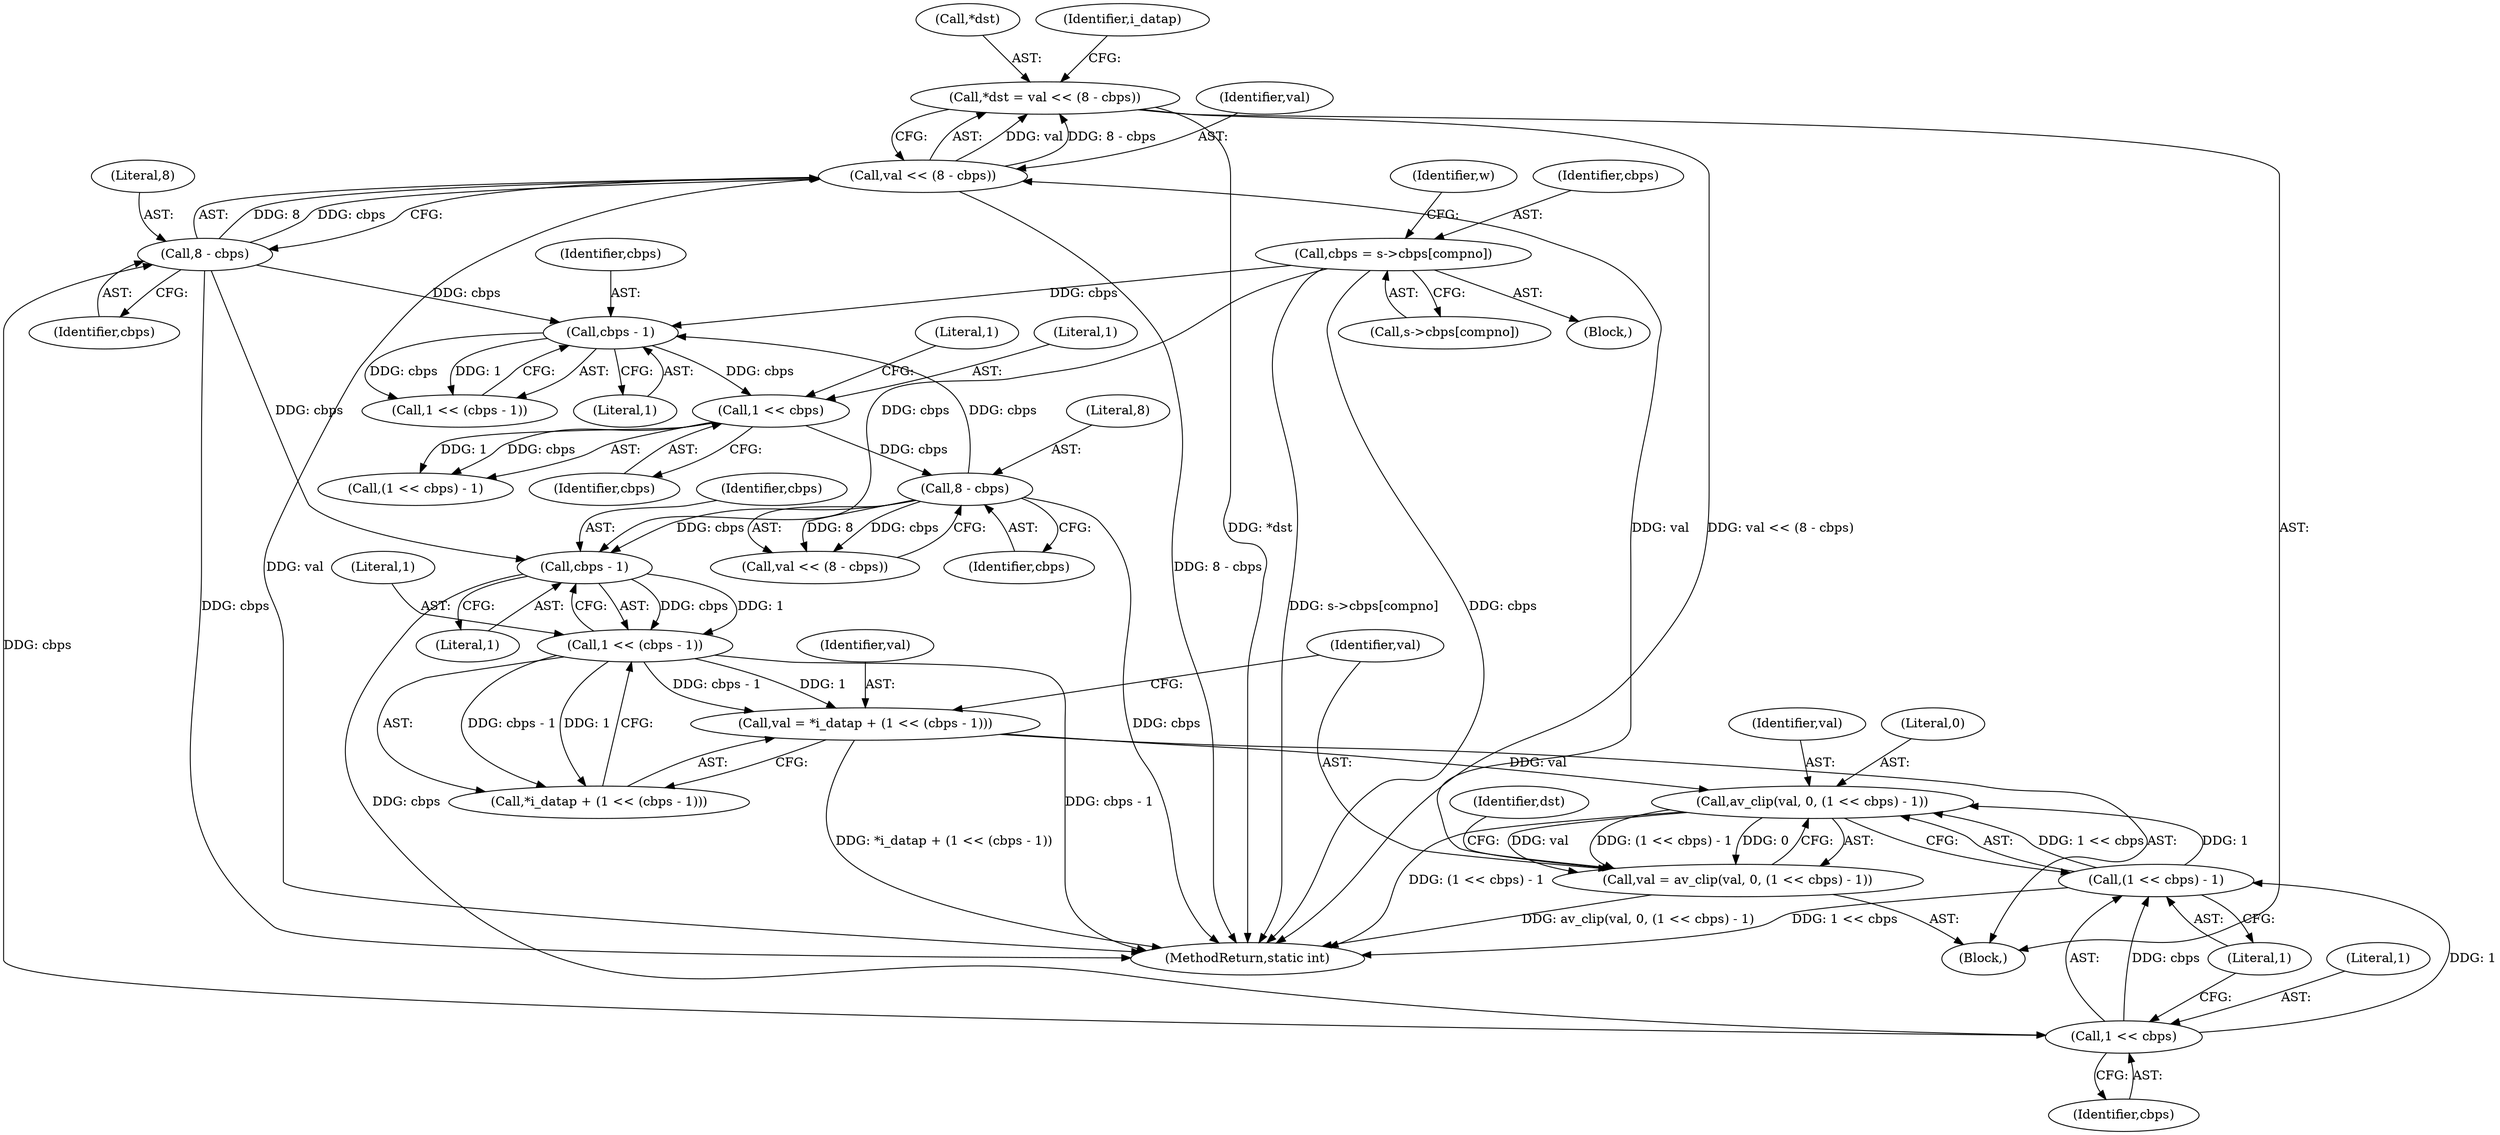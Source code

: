 digraph "0_FFmpeg_fe448cd28d674c3eff3072552eae366d0b659ce9@pointer" {
"1000751" [label="(Call,*dst = val << (8 - cbps))"];
"1000754" [label="(Call,val << (8 - cbps))"];
"1000741" [label="(Call,val = av_clip(val, 0, (1 << cbps) - 1))"];
"1000743" [label="(Call,av_clip(val, 0, (1 << cbps) - 1))"];
"1000731" [label="(Call,val = *i_datap + (1 << (cbps - 1)))"];
"1000736" [label="(Call,1 << (cbps - 1))"];
"1000738" [label="(Call,cbps - 1)"];
"1000756" [label="(Call,8 - cbps)"];
"1000747" [label="(Call,1 << cbps)"];
"1000708" [label="(Call,8 - cbps)"];
"1000699" [label="(Call,1 << cbps)"];
"1000690" [label="(Call,cbps - 1)"];
"1000504" [label="(Call,cbps = s->cbps[compno])"];
"1000746" [label="(Call,(1 << cbps) - 1)"];
"1000749" [label="(Identifier,cbps)"];
"1000731" [label="(Call,val = *i_datap + (1 << (cbps - 1)))"];
"1000752" [label="(Call,*dst)"];
"1000743" [label="(Call,av_clip(val, 0, (1 << cbps) - 1))"];
"1000706" [label="(Call,val << (8 - cbps))"];
"1000698" [label="(Call,(1 << cbps) - 1)"];
"1000758" [label="(Identifier,cbps)"];
"1000733" [label="(Call,*i_datap + (1 << (cbps - 1)))"];
"1000504" [label="(Call,cbps = s->cbps[compno])"];
"1000690" [label="(Call,cbps - 1)"];
"1000751" [label="(Call,*dst = val << (8 - cbps))"];
"1000747" [label="(Call,1 << cbps)"];
"1000746" [label="(Call,(1 << cbps) - 1)"];
"1000745" [label="(Literal,0)"];
"1000691" [label="(Identifier,cbps)"];
"1000756" [label="(Call,8 - cbps)"];
"1000708" [label="(Call,8 - cbps)"];
"1000754" [label="(Call,val << (8 - cbps))"];
"1000750" [label="(Literal,1)"];
"1000506" [label="(Call,s->cbps[compno])"];
"1000737" [label="(Literal,1)"];
"1001090" [label="(MethodReturn,static int)"];
"1000757" [label="(Literal,8)"];
"1000742" [label="(Identifier,val)"];
"1000702" [label="(Literal,1)"];
"1000692" [label="(Literal,1)"];
"1000738" [label="(Call,cbps - 1)"];
"1000736" [label="(Call,1 << (cbps - 1))"];
"1000760" [label="(Identifier,i_datap)"];
"1000748" [label="(Literal,1)"];
"1000740" [label="(Literal,1)"];
"1000474" [label="(Block,)"];
"1000700" [label="(Literal,1)"];
"1000688" [label="(Call,1 << (cbps - 1))"];
"1000710" [label="(Identifier,cbps)"];
"1000753" [label="(Identifier,dst)"];
"1000505" [label="(Identifier,cbps)"];
"1000732" [label="(Identifier,val)"];
"1000709" [label="(Literal,8)"];
"1000741" [label="(Call,val = av_clip(val, 0, (1 << cbps) - 1))"];
"1000744" [label="(Identifier,val)"];
"1000755" [label="(Identifier,val)"];
"1000739" [label="(Identifier,cbps)"];
"1000701" [label="(Identifier,cbps)"];
"1000729" [label="(Block,)"];
"1000513" [label="(Identifier,w)"];
"1000699" [label="(Call,1 << cbps)"];
"1000751" -> "1000729"  [label="AST: "];
"1000751" -> "1000754"  [label="CFG: "];
"1000752" -> "1000751"  [label="AST: "];
"1000754" -> "1000751"  [label="AST: "];
"1000760" -> "1000751"  [label="CFG: "];
"1000751" -> "1001090"  [label="DDG: val << (8 - cbps)"];
"1000751" -> "1001090"  [label="DDG: *dst"];
"1000754" -> "1000751"  [label="DDG: val"];
"1000754" -> "1000751"  [label="DDG: 8 - cbps"];
"1000754" -> "1000756"  [label="CFG: "];
"1000755" -> "1000754"  [label="AST: "];
"1000756" -> "1000754"  [label="AST: "];
"1000754" -> "1001090"  [label="DDG: val"];
"1000754" -> "1001090"  [label="DDG: 8 - cbps"];
"1000741" -> "1000754"  [label="DDG: val"];
"1000756" -> "1000754"  [label="DDG: 8"];
"1000756" -> "1000754"  [label="DDG: cbps"];
"1000741" -> "1000729"  [label="AST: "];
"1000741" -> "1000743"  [label="CFG: "];
"1000742" -> "1000741"  [label="AST: "];
"1000743" -> "1000741"  [label="AST: "];
"1000753" -> "1000741"  [label="CFG: "];
"1000741" -> "1001090"  [label="DDG: av_clip(val, 0, (1 << cbps) - 1)"];
"1000743" -> "1000741"  [label="DDG: val"];
"1000743" -> "1000741"  [label="DDG: 0"];
"1000743" -> "1000741"  [label="DDG: (1 << cbps) - 1"];
"1000743" -> "1000746"  [label="CFG: "];
"1000744" -> "1000743"  [label="AST: "];
"1000745" -> "1000743"  [label="AST: "];
"1000746" -> "1000743"  [label="AST: "];
"1000743" -> "1001090"  [label="DDG: (1 << cbps) - 1"];
"1000731" -> "1000743"  [label="DDG: val"];
"1000746" -> "1000743"  [label="DDG: 1 << cbps"];
"1000746" -> "1000743"  [label="DDG: 1"];
"1000731" -> "1000729"  [label="AST: "];
"1000731" -> "1000733"  [label="CFG: "];
"1000732" -> "1000731"  [label="AST: "];
"1000733" -> "1000731"  [label="AST: "];
"1000742" -> "1000731"  [label="CFG: "];
"1000731" -> "1001090"  [label="DDG: *i_datap + (1 << (cbps - 1))"];
"1000736" -> "1000731"  [label="DDG: 1"];
"1000736" -> "1000731"  [label="DDG: cbps - 1"];
"1000736" -> "1000733"  [label="AST: "];
"1000736" -> "1000738"  [label="CFG: "];
"1000737" -> "1000736"  [label="AST: "];
"1000738" -> "1000736"  [label="AST: "];
"1000733" -> "1000736"  [label="CFG: "];
"1000736" -> "1001090"  [label="DDG: cbps - 1"];
"1000736" -> "1000733"  [label="DDG: 1"];
"1000736" -> "1000733"  [label="DDG: cbps - 1"];
"1000738" -> "1000736"  [label="DDG: cbps"];
"1000738" -> "1000736"  [label="DDG: 1"];
"1000738" -> "1000740"  [label="CFG: "];
"1000739" -> "1000738"  [label="AST: "];
"1000740" -> "1000738"  [label="AST: "];
"1000756" -> "1000738"  [label="DDG: cbps"];
"1000708" -> "1000738"  [label="DDG: cbps"];
"1000504" -> "1000738"  [label="DDG: cbps"];
"1000738" -> "1000747"  [label="DDG: cbps"];
"1000756" -> "1000758"  [label="CFG: "];
"1000757" -> "1000756"  [label="AST: "];
"1000758" -> "1000756"  [label="AST: "];
"1000756" -> "1001090"  [label="DDG: cbps"];
"1000756" -> "1000690"  [label="DDG: cbps"];
"1000747" -> "1000756"  [label="DDG: cbps"];
"1000747" -> "1000746"  [label="AST: "];
"1000747" -> "1000749"  [label="CFG: "];
"1000748" -> "1000747"  [label="AST: "];
"1000749" -> "1000747"  [label="AST: "];
"1000750" -> "1000747"  [label="CFG: "];
"1000747" -> "1000746"  [label="DDG: 1"];
"1000747" -> "1000746"  [label="DDG: cbps"];
"1000708" -> "1000706"  [label="AST: "];
"1000708" -> "1000710"  [label="CFG: "];
"1000709" -> "1000708"  [label="AST: "];
"1000710" -> "1000708"  [label="AST: "];
"1000706" -> "1000708"  [label="CFG: "];
"1000708" -> "1001090"  [label="DDG: cbps"];
"1000708" -> "1000690"  [label="DDG: cbps"];
"1000708" -> "1000706"  [label="DDG: 8"];
"1000708" -> "1000706"  [label="DDG: cbps"];
"1000699" -> "1000708"  [label="DDG: cbps"];
"1000699" -> "1000698"  [label="AST: "];
"1000699" -> "1000701"  [label="CFG: "];
"1000700" -> "1000699"  [label="AST: "];
"1000701" -> "1000699"  [label="AST: "];
"1000702" -> "1000699"  [label="CFG: "];
"1000699" -> "1000698"  [label="DDG: 1"];
"1000699" -> "1000698"  [label="DDG: cbps"];
"1000690" -> "1000699"  [label="DDG: cbps"];
"1000690" -> "1000688"  [label="AST: "];
"1000690" -> "1000692"  [label="CFG: "];
"1000691" -> "1000690"  [label="AST: "];
"1000692" -> "1000690"  [label="AST: "];
"1000688" -> "1000690"  [label="CFG: "];
"1000690" -> "1000688"  [label="DDG: cbps"];
"1000690" -> "1000688"  [label="DDG: 1"];
"1000504" -> "1000690"  [label="DDG: cbps"];
"1000504" -> "1000474"  [label="AST: "];
"1000504" -> "1000506"  [label="CFG: "];
"1000505" -> "1000504"  [label="AST: "];
"1000506" -> "1000504"  [label="AST: "];
"1000513" -> "1000504"  [label="CFG: "];
"1000504" -> "1001090"  [label="DDG: s->cbps[compno]"];
"1000504" -> "1001090"  [label="DDG: cbps"];
"1000746" -> "1000750"  [label="CFG: "];
"1000750" -> "1000746"  [label="AST: "];
"1000746" -> "1001090"  [label="DDG: 1 << cbps"];
}
